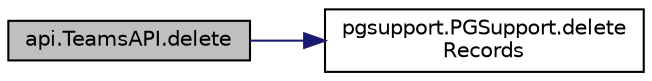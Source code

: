 digraph "api.TeamsAPI.delete"
{
 // LATEX_PDF_SIZE
  edge [fontname="Helvetica",fontsize="10",labelfontname="Helvetica",labelfontsize="10"];
  node [fontname="Helvetica",fontsize="10",shape=record];
  rankdir="LR";
  Node1 [label="api.TeamsAPI.delete",height=0.2,width=0.4,color="black", fillcolor="grey75", style="filled", fontcolor="black",tooltip=" "];
  Node1 -> Node2 [color="midnightblue",fontsize="10",style="solid",fontname="Helvetica"];
  Node2 [label="pgsupport.PGSupport.delete\lRecords",height=0.2,width=0.4,color="black", fillcolor="white", style="filled",URL="$classpgsupport_1_1PGSupport.html#aef58c8f68927d4aaff73b5428bf76924",tooltip=" "];
}
